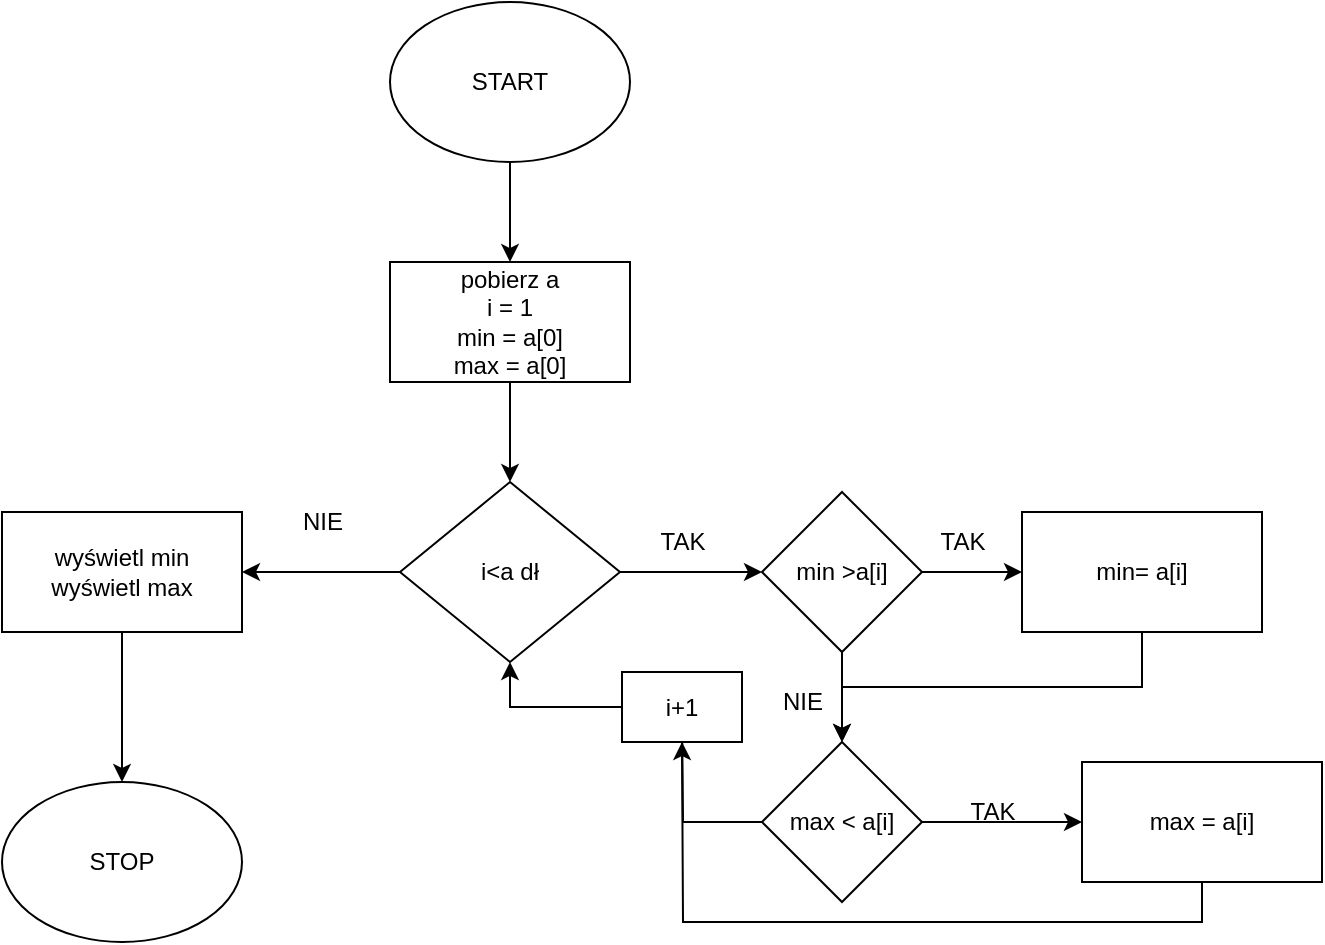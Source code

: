 <mxfile version="20.8.20" type="github">
  <diagram name="Strona-1" id="rhtGgl8qI_kHfRIOT7NE">
    <mxGraphModel dx="1434" dy="796" grid="1" gridSize="10" guides="1" tooltips="1" connect="1" arrows="1" fold="1" page="1" pageScale="1" pageWidth="827" pageHeight="1169" math="0" shadow="0">
      <root>
        <mxCell id="0" />
        <mxCell id="1" parent="0" />
        <mxCell id="fMydrqqpjLZcZsLkV7Fp-3" style="edgeStyle=orthogonalEdgeStyle;rounded=0;orthogonalLoop=1;jettySize=auto;html=1;exitX=0.5;exitY=1;exitDx=0;exitDy=0;entryX=0.5;entryY=0;entryDx=0;entryDy=0;" parent="1" source="fMydrqqpjLZcZsLkV7Fp-1" target="fMydrqqpjLZcZsLkV7Fp-2" edge="1">
          <mxGeometry relative="1" as="geometry" />
        </mxCell>
        <mxCell id="fMydrqqpjLZcZsLkV7Fp-1" value="START" style="ellipse;whiteSpace=wrap;html=1;" parent="1" vertex="1">
          <mxGeometry x="204" y="20" width="120" height="80" as="geometry" />
        </mxCell>
        <mxCell id="fMydrqqpjLZcZsLkV7Fp-5" style="edgeStyle=orthogonalEdgeStyle;rounded=0;orthogonalLoop=1;jettySize=auto;html=1;exitX=0.5;exitY=1;exitDx=0;exitDy=0;entryX=0.5;entryY=0;entryDx=0;entryDy=0;" parent="1" source="fMydrqqpjLZcZsLkV7Fp-2" target="fMydrqqpjLZcZsLkV7Fp-4" edge="1">
          <mxGeometry relative="1" as="geometry" />
        </mxCell>
        <mxCell id="fMydrqqpjLZcZsLkV7Fp-2" value="&lt;div&gt;&lt;span style=&quot;background-color: initial;&quot;&gt;pobierz a&lt;/span&gt;&lt;/div&gt;&lt;div&gt;&lt;span style=&quot;background-color: initial;&quot;&gt;i = 1&lt;/span&gt;&lt;br&gt;&lt;/div&gt;&lt;div&gt;min = a[0]&lt;br&gt;&lt;/div&gt;&lt;div&gt;max = a[0]&lt;br&gt;&lt;/div&gt;" style="rounded=0;whiteSpace=wrap;html=1;" parent="1" vertex="1">
          <mxGeometry x="204" y="150" width="120" height="60" as="geometry" />
        </mxCell>
        <mxCell id="fMydrqqpjLZcZsLkV7Fp-16" style="edgeStyle=orthogonalEdgeStyle;rounded=0;orthogonalLoop=1;jettySize=auto;html=1;exitX=1;exitY=0.5;exitDx=0;exitDy=0;" parent="1" source="fMydrqqpjLZcZsLkV7Fp-4" edge="1">
          <mxGeometry relative="1" as="geometry">
            <mxPoint x="390" y="305" as="targetPoint" />
          </mxGeometry>
        </mxCell>
        <mxCell id="fMydrqqpjLZcZsLkV7Fp-30" style="edgeStyle=orthogonalEdgeStyle;rounded=0;orthogonalLoop=1;jettySize=auto;html=1;exitX=0;exitY=0.5;exitDx=0;exitDy=0;" parent="1" source="fMydrqqpjLZcZsLkV7Fp-4" edge="1">
          <mxGeometry relative="1" as="geometry">
            <mxPoint x="130" y="305" as="targetPoint" />
          </mxGeometry>
        </mxCell>
        <mxCell id="fMydrqqpjLZcZsLkV7Fp-4" value="i&amp;lt;a dł" style="rhombus;whiteSpace=wrap;html=1;" parent="1" vertex="1">
          <mxGeometry x="209" y="260" width="110" height="90" as="geometry" />
        </mxCell>
        <mxCell id="fMydrqqpjLZcZsLkV7Fp-9" value="TAK" style="text;html=1;align=center;verticalAlign=middle;resizable=0;points=[];autosize=1;strokeColor=none;fillColor=none;" parent="1" vertex="1">
          <mxGeometry x="330" y="275" width="40" height="30" as="geometry" />
        </mxCell>
        <mxCell id="fMydrqqpjLZcZsLkV7Fp-13" style="edgeStyle=orthogonalEdgeStyle;rounded=0;orthogonalLoop=1;jettySize=auto;html=1;exitX=0.5;exitY=1;exitDx=0;exitDy=0;entryX=0.5;entryY=0;entryDx=0;entryDy=0;" parent="1" source="fMydrqqpjLZcZsLkV7Fp-11" target="fMydrqqpjLZcZsLkV7Fp-12" edge="1">
          <mxGeometry relative="1" as="geometry" />
        </mxCell>
        <mxCell id="fMydrqqpjLZcZsLkV7Fp-11" value="&lt;div&gt;wyświetl min &lt;br&gt;&lt;/div&gt;&lt;div&gt;wyświetl max&lt;br&gt;&lt;/div&gt;" style="rounded=0;whiteSpace=wrap;html=1;" parent="1" vertex="1">
          <mxGeometry x="10" y="275" width="120" height="60" as="geometry" />
        </mxCell>
        <mxCell id="fMydrqqpjLZcZsLkV7Fp-12" value="STOP" style="ellipse;whiteSpace=wrap;html=1;" parent="1" vertex="1">
          <mxGeometry x="10" y="410" width="120" height="80" as="geometry" />
        </mxCell>
        <mxCell id="fMydrqqpjLZcZsLkV7Fp-20" style="edgeStyle=orthogonalEdgeStyle;rounded=0;orthogonalLoop=1;jettySize=auto;html=1;exitX=1;exitY=0.5;exitDx=0;exitDy=0;entryX=0;entryY=0.5;entryDx=0;entryDy=0;" parent="1" source="fMydrqqpjLZcZsLkV7Fp-17" target="fMydrqqpjLZcZsLkV7Fp-19" edge="1">
          <mxGeometry relative="1" as="geometry" />
        </mxCell>
        <mxCell id="fMydrqqpjLZcZsLkV7Fp-22" style="edgeStyle=orthogonalEdgeStyle;rounded=0;orthogonalLoop=1;jettySize=auto;html=1;exitX=0.5;exitY=1;exitDx=0;exitDy=0;" parent="1" source="fMydrqqpjLZcZsLkV7Fp-17" edge="1">
          <mxGeometry relative="1" as="geometry">
            <mxPoint x="430" y="390" as="targetPoint" />
          </mxGeometry>
        </mxCell>
        <mxCell id="fMydrqqpjLZcZsLkV7Fp-17" value="min &amp;gt;a[i]" style="rhombus;whiteSpace=wrap;html=1;" parent="1" vertex="1">
          <mxGeometry x="390" y="265" width="80" height="80" as="geometry" />
        </mxCell>
        <mxCell id="fMydrqqpjLZcZsLkV7Fp-25" style="edgeStyle=orthogonalEdgeStyle;rounded=0;orthogonalLoop=1;jettySize=auto;html=1;exitX=0.5;exitY=1;exitDx=0;exitDy=0;entryX=0.5;entryY=0;entryDx=0;entryDy=0;" parent="1" source="fMydrqqpjLZcZsLkV7Fp-19" target="fMydrqqpjLZcZsLkV7Fp-23" edge="1">
          <mxGeometry relative="1" as="geometry" />
        </mxCell>
        <mxCell id="fMydrqqpjLZcZsLkV7Fp-19" value="min= a[i]" style="rounded=0;whiteSpace=wrap;html=1;" parent="1" vertex="1">
          <mxGeometry x="520" y="275" width="120" height="60" as="geometry" />
        </mxCell>
        <mxCell id="fMydrqqpjLZcZsLkV7Fp-21" value="TAK" style="text;html=1;align=center;verticalAlign=middle;resizable=0;points=[];autosize=1;strokeColor=none;fillColor=none;" parent="1" vertex="1">
          <mxGeometry x="470" y="275" width="40" height="30" as="geometry" />
        </mxCell>
        <mxCell id="fMydrqqpjLZcZsLkV7Fp-26" style="edgeStyle=orthogonalEdgeStyle;rounded=0;orthogonalLoop=1;jettySize=auto;html=1;exitX=1;exitY=0.5;exitDx=0;exitDy=0;" parent="1" source="fMydrqqpjLZcZsLkV7Fp-23" edge="1">
          <mxGeometry relative="1" as="geometry">
            <mxPoint x="550" y="430" as="targetPoint" />
          </mxGeometry>
        </mxCell>
        <mxCell id="q8C9-edoRX8BGzE2XN16-2" style="edgeStyle=orthogonalEdgeStyle;rounded=0;orthogonalLoop=1;jettySize=auto;html=1;exitX=0;exitY=0.5;exitDx=0;exitDy=0;" edge="1" parent="1" source="fMydrqqpjLZcZsLkV7Fp-23">
          <mxGeometry relative="1" as="geometry">
            <mxPoint x="350" y="380" as="targetPoint" />
          </mxGeometry>
        </mxCell>
        <mxCell id="fMydrqqpjLZcZsLkV7Fp-23" value="max &amp;lt; a[i]" style="rhombus;whiteSpace=wrap;html=1;" parent="1" vertex="1">
          <mxGeometry x="390" y="390" width="80" height="80" as="geometry" />
        </mxCell>
        <mxCell id="fMydrqqpjLZcZsLkV7Fp-24" value="NIE" style="text;html=1;align=center;verticalAlign=middle;resizable=0;points=[];autosize=1;strokeColor=none;fillColor=none;" parent="1" vertex="1">
          <mxGeometry x="390" y="355" width="40" height="30" as="geometry" />
        </mxCell>
        <mxCell id="q8C9-edoRX8BGzE2XN16-4" style="edgeStyle=orthogonalEdgeStyle;rounded=0;orthogonalLoop=1;jettySize=auto;html=1;exitX=0.5;exitY=1;exitDx=0;exitDy=0;" edge="1" parent="1" source="fMydrqqpjLZcZsLkV7Fp-27">
          <mxGeometry relative="1" as="geometry">
            <mxPoint x="350" y="390" as="targetPoint" />
          </mxGeometry>
        </mxCell>
        <mxCell id="fMydrqqpjLZcZsLkV7Fp-27" value="max = a[i]" style="rounded=0;whiteSpace=wrap;html=1;" parent="1" vertex="1">
          <mxGeometry x="550" y="400" width="120" height="60" as="geometry" />
        </mxCell>
        <mxCell id="fMydrqqpjLZcZsLkV7Fp-29" value="NIE" style="text;html=1;align=center;verticalAlign=middle;resizable=0;points=[];autosize=1;strokeColor=none;fillColor=none;" parent="1" vertex="1">
          <mxGeometry x="150" y="265" width="40" height="30" as="geometry" />
        </mxCell>
        <mxCell id="q8C9-edoRX8BGzE2XN16-1" value="TAK" style="text;html=1;align=center;verticalAlign=middle;resizable=0;points=[];autosize=1;strokeColor=none;fillColor=none;" vertex="1" parent="1">
          <mxGeometry x="480" y="410" width="50" height="30" as="geometry" />
        </mxCell>
        <mxCell id="q8C9-edoRX8BGzE2XN16-5" style="edgeStyle=orthogonalEdgeStyle;rounded=0;orthogonalLoop=1;jettySize=auto;html=1;exitX=0.5;exitY=0;exitDx=0;exitDy=0;entryX=0.5;entryY=0;entryDx=0;entryDy=0;" edge="1" parent="1" source="q8C9-edoRX8BGzE2XN16-3" target="q8C9-edoRX8BGzE2XN16-3">
          <mxGeometry relative="1" as="geometry" />
        </mxCell>
        <mxCell id="q8C9-edoRX8BGzE2XN16-7" style="edgeStyle=orthogonalEdgeStyle;rounded=0;orthogonalLoop=1;jettySize=auto;html=1;exitX=0;exitY=0.5;exitDx=0;exitDy=0;entryX=0.5;entryY=1;entryDx=0;entryDy=0;" edge="1" parent="1" source="q8C9-edoRX8BGzE2XN16-3" target="fMydrqqpjLZcZsLkV7Fp-4">
          <mxGeometry relative="1" as="geometry" />
        </mxCell>
        <mxCell id="q8C9-edoRX8BGzE2XN16-3" value="i+1" style="rounded=0;whiteSpace=wrap;html=1;" vertex="1" parent="1">
          <mxGeometry x="320" y="355" width="60" height="35" as="geometry" />
        </mxCell>
      </root>
    </mxGraphModel>
  </diagram>
</mxfile>
